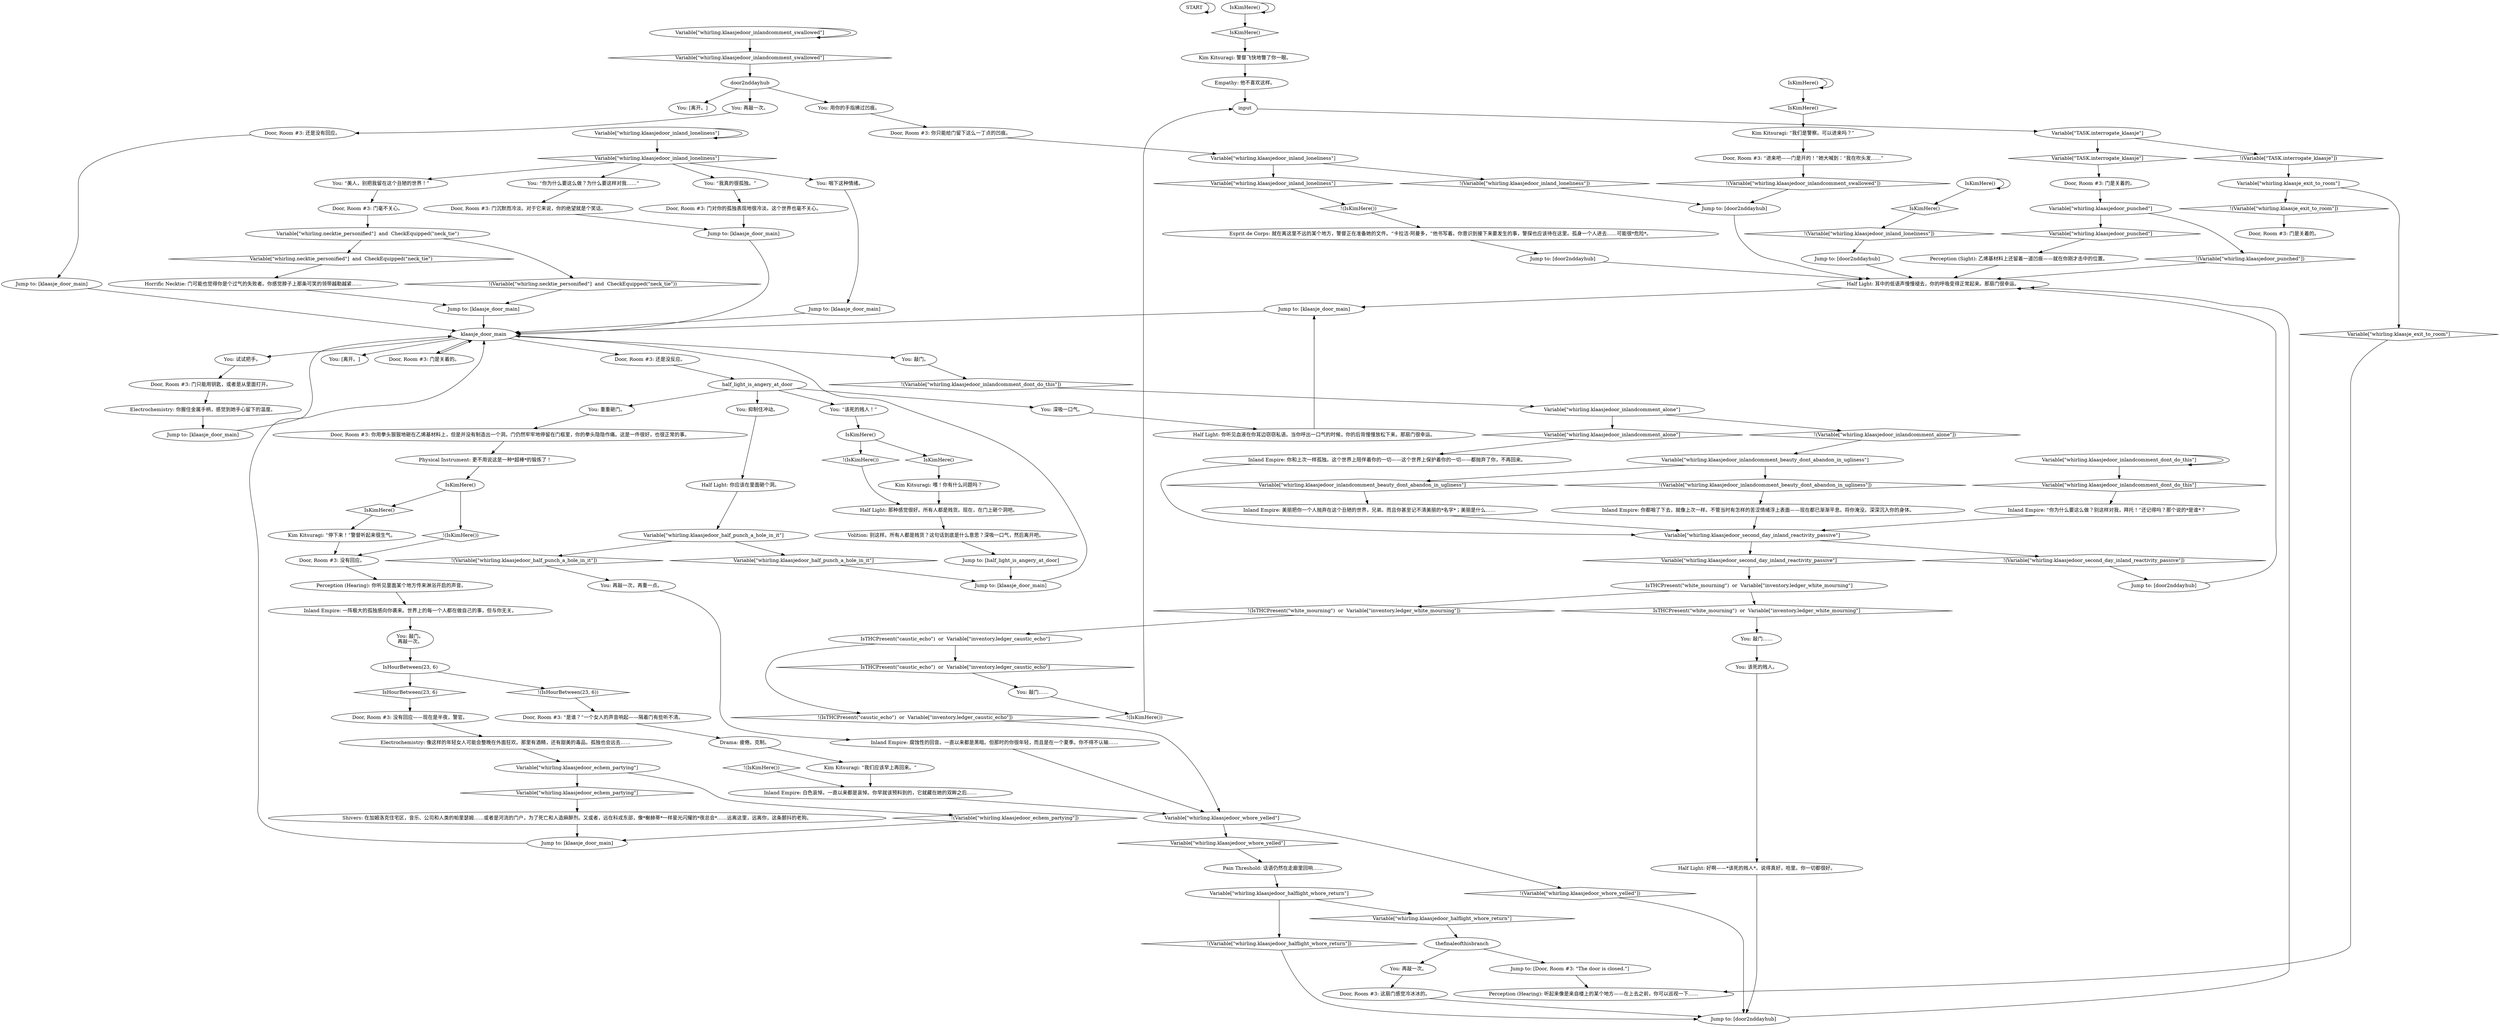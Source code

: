 # WHIRLING F2 / KLAASJE DOOR
# When the dialogue with Klaasje is over you can go and click and her door.
# ==================================================
digraph G {
	  0 [label="START"];
	  1 [label="input"];
	  2 [label="Half Light: 你应该在里面砸个洞。"];
	  3 [label="Half Light: 耳中的低语声慢慢褪去，你的呼吸变得正常起来。那扇门很幸运。"];
	  4 [label="door2nddayhub"];
	  5 [label="Inland Empire: 你都咽了下去，就像上次一样。不管当时有怎样的苦涩情绪浮上表面——现在都已渐渐平息。将你淹没。深深沉入你的身体。"];
	  6 [label="Variable[\"whirling.klaasjedoor_inlandcomment_swallowed\"]"];
	  7 [label="Variable[\"whirling.klaasjedoor_inlandcomment_swallowed\"]", shape=diamond];
	  8 [label="!(Variable[\"whirling.klaasjedoor_inlandcomment_swallowed\"])", shape=diamond];
	  9 [label="Perception (Hearing): 听起来像是来自楼上的某个地方——在上去之前，你可以巡视一下……"];
	  10 [label="Door, Room #3: 门是关着的。"];
	  11 [label="You: 再敲一次。"];
	  12 [label="You: 敲门。\n再敲一次。"];
	  13 [label="Variable[\"whirling.klaasjedoor_inland_loneliness\"]"];
	  14 [label="Variable[\"whirling.klaasjedoor_inland_loneliness\"]", shape=diamond];
	  15 [label="!(Variable[\"whirling.klaasjedoor_inland_loneliness\"])", shape=diamond];
	  16 [label="Kim Kitsuragi: “我们应该早上再回来。”"];
	  17 [label="IsKimHere()"];
	  18 [label="IsKimHere()", shape=diamond];
	  19 [label="!(IsKimHere())", shape=diamond];
	  20 [label="Variable[\"whirling.klaasjedoor_inlandcomment_dont_do_this\"]"];
	  21 [label="Variable[\"whirling.klaasjedoor_inlandcomment_dont_do_this\"]", shape=diamond];
	  22 [label="!(Variable[\"whirling.klaasjedoor_inlandcomment_dont_do_this\"])", shape=diamond];
	  23 [label="Door, Room #3: 没有回应。"];
	  24 [label="Jump to: [klaasje_door_main]"];
	  25 [label="Jump to: [Door, Room #3: \"The door is closed.\"]"];
	  26 [label="You: 该死的贱人。"];
	  27 [label="Inland Empire: 白色哀悼。一直以来都是哀悼。你早就该预料到的，它就藏在她的双眸之后……"];
	  28 [label="Jump to: [door2nddayhub]"];
	  29 [label="Jump to: [klaasje_door_main]"];
	  30 [label="half_light_is_angery_at_door"];
	  31 [label="IsKimHere()"];
	  32 [label="IsKimHere()", shape=diamond];
	  33 [label="!(IsKimHere())", shape=diamond];
	  34 [label="Inland Empire: 腐蚀性的回音。一直以来都是黑暗。但那时的你很年轻，而且是在一个夏季。你不得不认输……"];
	  35 [label="Door, Room #3: 还是没反应。"];
	  36 [label="You: 再敲一次，再重一点。"];
	  37 [label="Jump to: [klaasje_door_main]"];
	  38 [label="IsKimHere()"];
	  39 [label="IsKimHere()", shape=diamond];
	  40 [label="!(IsKimHere())", shape=diamond];
	  41 [label="Door, Room #3: 门只能用钥匙，或者是从里面打开。"];
	  42 [label="Inland Empire: 一阵极大的孤独感向你袭来。世界上的每一个人都在做自己的事，但与你无关。"];
	  43 [label="Door, Room #3: 门是关着的。"];
	  44 [label="Door, Room #3: “是谁？”一个女人的声音响起——隔着门有些听不清。"];
	  45 [label="Variable[\"whirling.klaasjedoor_second_day_inland_reactivity_passive\"]"];
	  46 [label="Variable[\"whirling.klaasjedoor_second_day_inland_reactivity_passive\"]", shape=diamond];
	  47 [label="!(Variable[\"whirling.klaasjedoor_second_day_inland_reactivity_passive\"])", shape=diamond];
	  48 [label="You: 试试把手。"];
	  49 [label="You: [离开。]"];
	  50 [label="Kim Kitsuragi: 喂！你有什么问题吗？"];
	  51 [label="Kim Kitsuragi: “我们是警察。可以进来吗？”"];
	  52 [label="Half Light: 你听见血液在你耳边窃窃私语。当你呼出一口气的时候，你的后背慢慢放松下来。那扇门很幸运。"];
	  53 [label="Variable[\"whirling.klaasje_exit_to_room\"]"];
	  54 [label="Variable[\"whirling.klaasje_exit_to_room\"]", shape=diamond];
	  55 [label="!(Variable[\"whirling.klaasje_exit_to_room\"])", shape=diamond];
	  56 [label="IsKimHere()"];
	  57 [label="IsKimHere()", shape=diamond];
	  58 [label="!(IsKimHere())", shape=diamond];
	  59 [label="thefinaleofthisbranch"];
	  60 [label="Variable[\"whirling.klaasjedoor_echem_partying\"]"];
	  61 [label="Variable[\"whirling.klaasjedoor_echem_partying\"]", shape=diamond];
	  62 [label="!(Variable[\"whirling.klaasjedoor_echem_partying\"])", shape=diamond];
	  63 [label="Shivers: 在加姆洛克住宅区，音乐、公司和人类的帕里瑟姆……或者是河流的门户，为了死亡和人造麻醉剂。又或者，远在科戎东部，像*榭赫蒂*一样星光闪耀的*夜总会*……远离这里，远离你，这条颤抖的老狗。"];
	  64 [label="Drama: 疲倦。克制。"];
	  65 [label="Variable[\"whirling.klaasjedoor_inlandcomment_beauty_dont_abandon_in_ugliness\"]"];
	  66 [label="Variable[\"whirling.klaasjedoor_inlandcomment_beauty_dont_abandon_in_ugliness\"]", shape=diamond];
	  67 [label="!(Variable[\"whirling.klaasjedoor_inlandcomment_beauty_dont_abandon_in_ugliness\"])", shape=diamond];
	  68 [label="You: “该死的贱人！”"];
	  69 [label="Jump to: [klaasje_door_main]"];
	  70 [label="Door, Room #3: 门对你的孤独表现地很冷淡。这个世界也毫不关心。"];
	  71 [label="Variable[\"whirling.klaasjedoor_inland_loneliness\"]"];
	  72 [label="Variable[\"whirling.klaasjedoor_inland_loneliness\"]", shape=diamond];
	  73 [label="!(Variable[\"whirling.klaasjedoor_inland_loneliness\"])", shape=diamond];
	  74 [label="Variable[\"whirling.klaasjedoor_whore_yelled\"]"];
	  75 [label="Variable[\"whirling.klaasjedoor_whore_yelled\"]", shape=diamond];
	  76 [label="!(Variable[\"whirling.klaasjedoor_whore_yelled\"])", shape=diamond];
	  77 [label="Inland Empire: 你和上次一样孤独。这个世界上陪伴着你的一切——这个世界上保护着你的一切——都抛弃了你，不再回来。"];
	  78 [label="You: 敲门……"];
	  79 [label="Jump to: [door2nddayhub]"];
	  80 [label="Door, Room #3: “进来吧——门是开的！”她大喊到：“我在吹头发……”"];
	  81 [label="Variable[\"whirling.klaasjedoor_half_punch_a_hole_in_it\"]"];
	  82 [label="Variable[\"whirling.klaasjedoor_half_punch_a_hole_in_it\"]", shape=diamond];
	  83 [label="!(Variable[\"whirling.klaasjedoor_half_punch_a_hole_in_it\"])", shape=diamond];
	  84 [label="Jump to: [half_light_is_angery_at_door]"];
	  85 [label="Door, Room #3: 你用拳头狠狠地砸在乙烯基材料上，但是并没有制造出一个洞。门仍然牢牢地停留在门框里，你的拳头隐隐作痛。这是一件很好，也很正常的事。"];
	  86 [label="You: “美人，别把我留在这个丑陋的世界！”"];
	  87 [label="Empathy: 他不喜欢这样。"];
	  88 [label="IsHourBetween(23, 6)"];
	  89 [label="IsHourBetween(23, 6)", shape=diamond];
	  90 [label="!(IsHourBetween(23, 6))", shape=diamond];
	  91 [label="Door, Room #3: 这扇门感觉冷冰冰的。"];
	  92 [label="Jump to: [door2nddayhub]"];
	  93 [label="Inland Empire: “你为什么要这么做？别这样对我，拜托！”还记得吗？那个说的*是谁*？"];
	  94 [label="You: 敲门。"];
	  95 [label="klaasje_door_main"];
	  96 [label="Jump to: [klaasje_door_main]"];
	  97 [label="Door, Room #3: 门毫不关心。"];
	  98 [label="Variable[\"TASK.interrogate_klaasje\"]"];
	  99 [label="Variable[\"TASK.interrogate_klaasje\"]", shape=diamond];
	  100 [label="!(Variable[\"TASK.interrogate_klaasje\"])", shape=diamond];
	  101 [label="Door, Room #3: 门是关着的。"];
	  102 [label="Jump to: [door2nddayhub]"];
	  103 [label="Perception (Hearing): 你听见里面某个地方传来淋浴开启的声音。"];
	  104 [label="You: “你为什么要这么做？为什么要这样对我……”"];
	  105 [label="Volition: 别这样。所有人都是贱货？这句话到底是什么意思？深吸一口气，然后离开吧。"];
	  106 [label="IsKimHere()"];
	  107 [label="IsKimHere()", shape=diamond];
	  108 [label="!(IsKimHere())", shape=diamond];
	  109 [label="Variable[\"whirling.klaasjedoor_halflight_whore_return\"]"];
	  110 [label="Variable[\"whirling.klaasjedoor_halflight_whore_return\"]", shape=diamond];
	  111 [label="!(Variable[\"whirling.klaasjedoor_halflight_whore_return\"])", shape=diamond];
	  112 [label="You: “我真的很孤独。”"];
	  113 [label="Jump to: [klaasje_door_main]"];
	  114 [label="Half Light: 那种感觉很好。所有人都是贱货。现在，在门上砸个洞吧。"];
	  115 [label="Variable[\"whirling.necktie_personified\"]  and  CheckEquipped(\"neck_tie\")"];
	  116 [label="Variable[\"whirling.necktie_personified\"]  and  CheckEquipped(\"neck_tie\")", shape=diamond];
	  117 [label="!(Variable[\"whirling.necktie_personified\"]  and  CheckEquipped(\"neck_tie\"))", shape=diamond];
	  118 [label="Variable[\"whirling.klaasjedoor_punched\"]"];
	  119 [label="Variable[\"whirling.klaasjedoor_punched\"]", shape=diamond];
	  120 [label="!(Variable[\"whirling.klaasjedoor_punched\"])", shape=diamond];
	  121 [label="Pain Threshold: 话语仍然在走廊里回响……"];
	  122 [label="Half Light: 好啊——*该死的贱人*。说得真好，哈里。你一切都很好。"];
	  123 [label="Jump to: [door2nddayhub]"];
	  124 [label="Esprit de Corps: 就在离这里不远的某个地方，警督正在准备她的文件。“卡拉洁·阿曼多，”他书写着。你意识到接下来要发生的事，警探也应该待在这里。孤身一个人进去……可能很*危险*。"];
	  125 [label="You: 咽下这种情绪。"];
	  126 [label="You: 抑制住冲动。"];
	  127 [label="Door, Room #3: 门沉默而冷淡。对于它来说，你的绝望就是个笑话。"];
	  128 [label="You: 用你的手指拂过凹痕。"];
	  129 [label="Inland Empire: 美丽把你一个人抛弃在这个丑陋的世界，兄弟。而且你甚至记不清美丽的*名字*；美丽是什么……"];
	  130 [label="IsTHCPresent(\"white_mourning\")  or  Variable[\"inventory.ledger_white_mourning\"]"];
	  131 [label="IsTHCPresent(\"white_mourning\")  or  Variable[\"inventory.ledger_white_mourning\"]", shape=diamond];
	  132 [label="!(IsTHCPresent(\"white_mourning\")  or  Variable[\"inventory.ledger_white_mourning\"])", shape=diamond];
	  133 [label="Door, Room #3: 没有回应——现在是半夜，警官。"];
	  134 [label="Horrific Necktie: 门可能也觉得你是个过气的失败者。你感觉脖子上那条可笑的领带越勒越紧……"];
	  135 [label="Door, Room #3: 你只能给门留下这么一丁点的凹痕。"];
	  136 [label="IsTHCPresent(\"caustic_echo\")  or  Variable[\"inventory.ledger_caustic_echo\"]"];
	  137 [label="IsTHCPresent(\"caustic_echo\")  or  Variable[\"inventory.ledger_caustic_echo\"]", shape=diamond];
	  138 [label="!(IsTHCPresent(\"caustic_echo\")  or  Variable[\"inventory.ledger_caustic_echo\"])", shape=diamond];
	  139 [label="Jump to: [klaasje_door_main]"];
	  140 [label="Variable[\"whirling.klaasjedoor_inlandcomment_alone\"]"];
	  141 [label="Variable[\"whirling.klaasjedoor_inlandcomment_alone\"]", shape=diamond];
	  142 [label="!(Variable[\"whirling.klaasjedoor_inlandcomment_alone\"])", shape=diamond];
	  143 [label="Door, Room #3: 还是没有回应。"];
	  144 [label="You: 重重砸门。"];
	  145 [label="Kim Kitsuragi: 警督飞快地瞥了你一眼。"];
	  146 [label="You: 深吸一口气。"];
	  147 [label="Perception (Sight): 乙烯基材料上还留着一道凹痕——就在你刚才击中的位置。"];
	  148 [label="You: 敲门……"];
	  149 [label="Electrochemistry: 像这样的年轻女人可能会整晚在外面狂欢。那里有酒精，还有甜美的毒品。孤独也会远去……"];
	  150 [label="Electrochemistry: 你握住金属手柄，感觉到她手心留下的温度。"];
	  151 [label="Jump to: [klaasje_door_main]"];
	  152 [label="Physical Instrument: 更不用说这是一种*超棒*的锻炼了！"];
	  153 [label="Kim Kitsuragi: “停下来！”警督听起来很生气。"];
	  154 [label="You: [离开。]"];
	  155 [label="You: 再敲一次。"];
	  0 -> 0
	  1 -> 98
	  2 -> 81
	  3 -> 69
	  4 -> 128
	  4 -> 154
	  4 -> 11
	  5 -> 45
	  6 -> 6
	  6 -> 7
	  7 -> 4
	  8 -> 92
	  10 -> 95
	  11 -> 143
	  12 -> 88
	  13 -> 13
	  13 -> 14
	  14 -> 112
	  14 -> 104
	  14 -> 125
	  14 -> 86
	  15 -> 28
	  16 -> 27
	  17 -> 17
	  17 -> 18
	  18 -> 51
	  19 -> 124
	  20 -> 20
	  20 -> 21
	  21 -> 93
	  22 -> 140
	  23 -> 103
	  24 -> 95
	  25 -> 9
	  26 -> 122
	  27 -> 74
	  28 -> 3
	  29 -> 95
	  30 -> 144
	  30 -> 146
	  30 -> 68
	  30 -> 126
	  31 -> 32
	  31 -> 31
	  32 -> 145
	  33 -> 1
	  34 -> 74
	  35 -> 30
	  36 -> 34
	  37 -> 95
	  38 -> 38
	  38 -> 39
	  39 -> 15
	  40 -> 27
	  41 -> 150
	  42 -> 12
	  44 -> 64
	  45 -> 46
	  45 -> 47
	  46 -> 130
	  47 -> 102
	  48 -> 41
	  50 -> 114
	  51 -> 80
	  52 -> 69
	  53 -> 54
	  53 -> 55
	  54 -> 9
	  55 -> 43
	  56 -> 57
	  56 -> 58
	  57 -> 50
	  58 -> 114
	  59 -> 25
	  59 -> 155
	  60 -> 61
	  60 -> 62
	  61 -> 63
	  62 -> 37
	  63 -> 37
	  64 -> 16
	  65 -> 66
	  65 -> 67
	  66 -> 129
	  67 -> 5
	  68 -> 56
	  69 -> 95
	  70 -> 151
	  71 -> 72
	  71 -> 73
	  72 -> 19
	  73 -> 92
	  74 -> 75
	  74 -> 76
	  75 -> 121
	  76 -> 123
	  77 -> 45
	  78 -> 26
	  79 -> 3
	  80 -> 8
	  81 -> 82
	  81 -> 83
	  82 -> 29
	  83 -> 36
	  84 -> 29
	  85 -> 152
	  86 -> 97
	  87 -> 1
	  88 -> 89
	  88 -> 90
	  89 -> 133
	  90 -> 44
	  91 -> 123
	  92 -> 3
	  93 -> 45
	  94 -> 22
	  95 -> 35
	  95 -> 10
	  95 -> 48
	  95 -> 49
	  95 -> 94
	  96 -> 95
	  97 -> 115
	  98 -> 99
	  98 -> 100
	  99 -> 101
	  100 -> 53
	  101 -> 118
	  102 -> 3
	  103 -> 42
	  104 -> 127
	  105 -> 84
	  106 -> 107
	  106 -> 108
	  107 -> 153
	  108 -> 23
	  109 -> 110
	  109 -> 111
	  110 -> 59
	  111 -> 123
	  112 -> 70
	  113 -> 95
	  114 -> 105
	  115 -> 116
	  115 -> 117
	  116 -> 134
	  117 -> 139
	  118 -> 120
	  118 -> 119
	  119 -> 147
	  120 -> 3
	  121 -> 109
	  122 -> 123
	  123 -> 3
	  124 -> 79
	  125 -> 24
	  126 -> 2
	  127 -> 151
	  128 -> 135
	  129 -> 45
	  130 -> 131
	  130 -> 132
	  131 -> 78
	  132 -> 136
	  133 -> 149
	  134 -> 139
	  135 -> 71
	  136 -> 137
	  136 -> 138
	  137 -> 148
	  138 -> 74
	  139 -> 95
	  140 -> 141
	  140 -> 142
	  141 -> 77
	  142 -> 65
	  143 -> 113
	  144 -> 85
	  145 -> 87
	  146 -> 52
	  147 -> 3
	  148 -> 33
	  149 -> 60
	  150 -> 96
	  151 -> 95
	  152 -> 106
	  153 -> 23
	  155 -> 91
}

